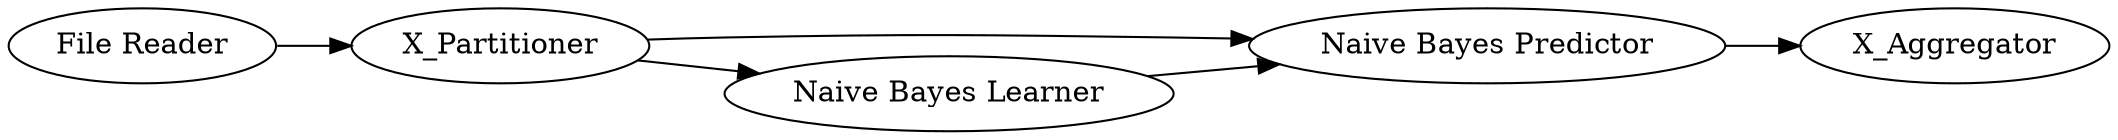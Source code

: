 digraph {
	38 -> 39
	43 -> 40
	42 -> 43
	39 -> 42
	39 -> 43
	43 [label="Naive Bayes Predictor"]
	42 [label="Naive Bayes Learner"]
	40 [label=X_Aggregator]
	39 [label=X_Partitioner]
	38 [label="File Reader"]
	rankdir=LR
}
